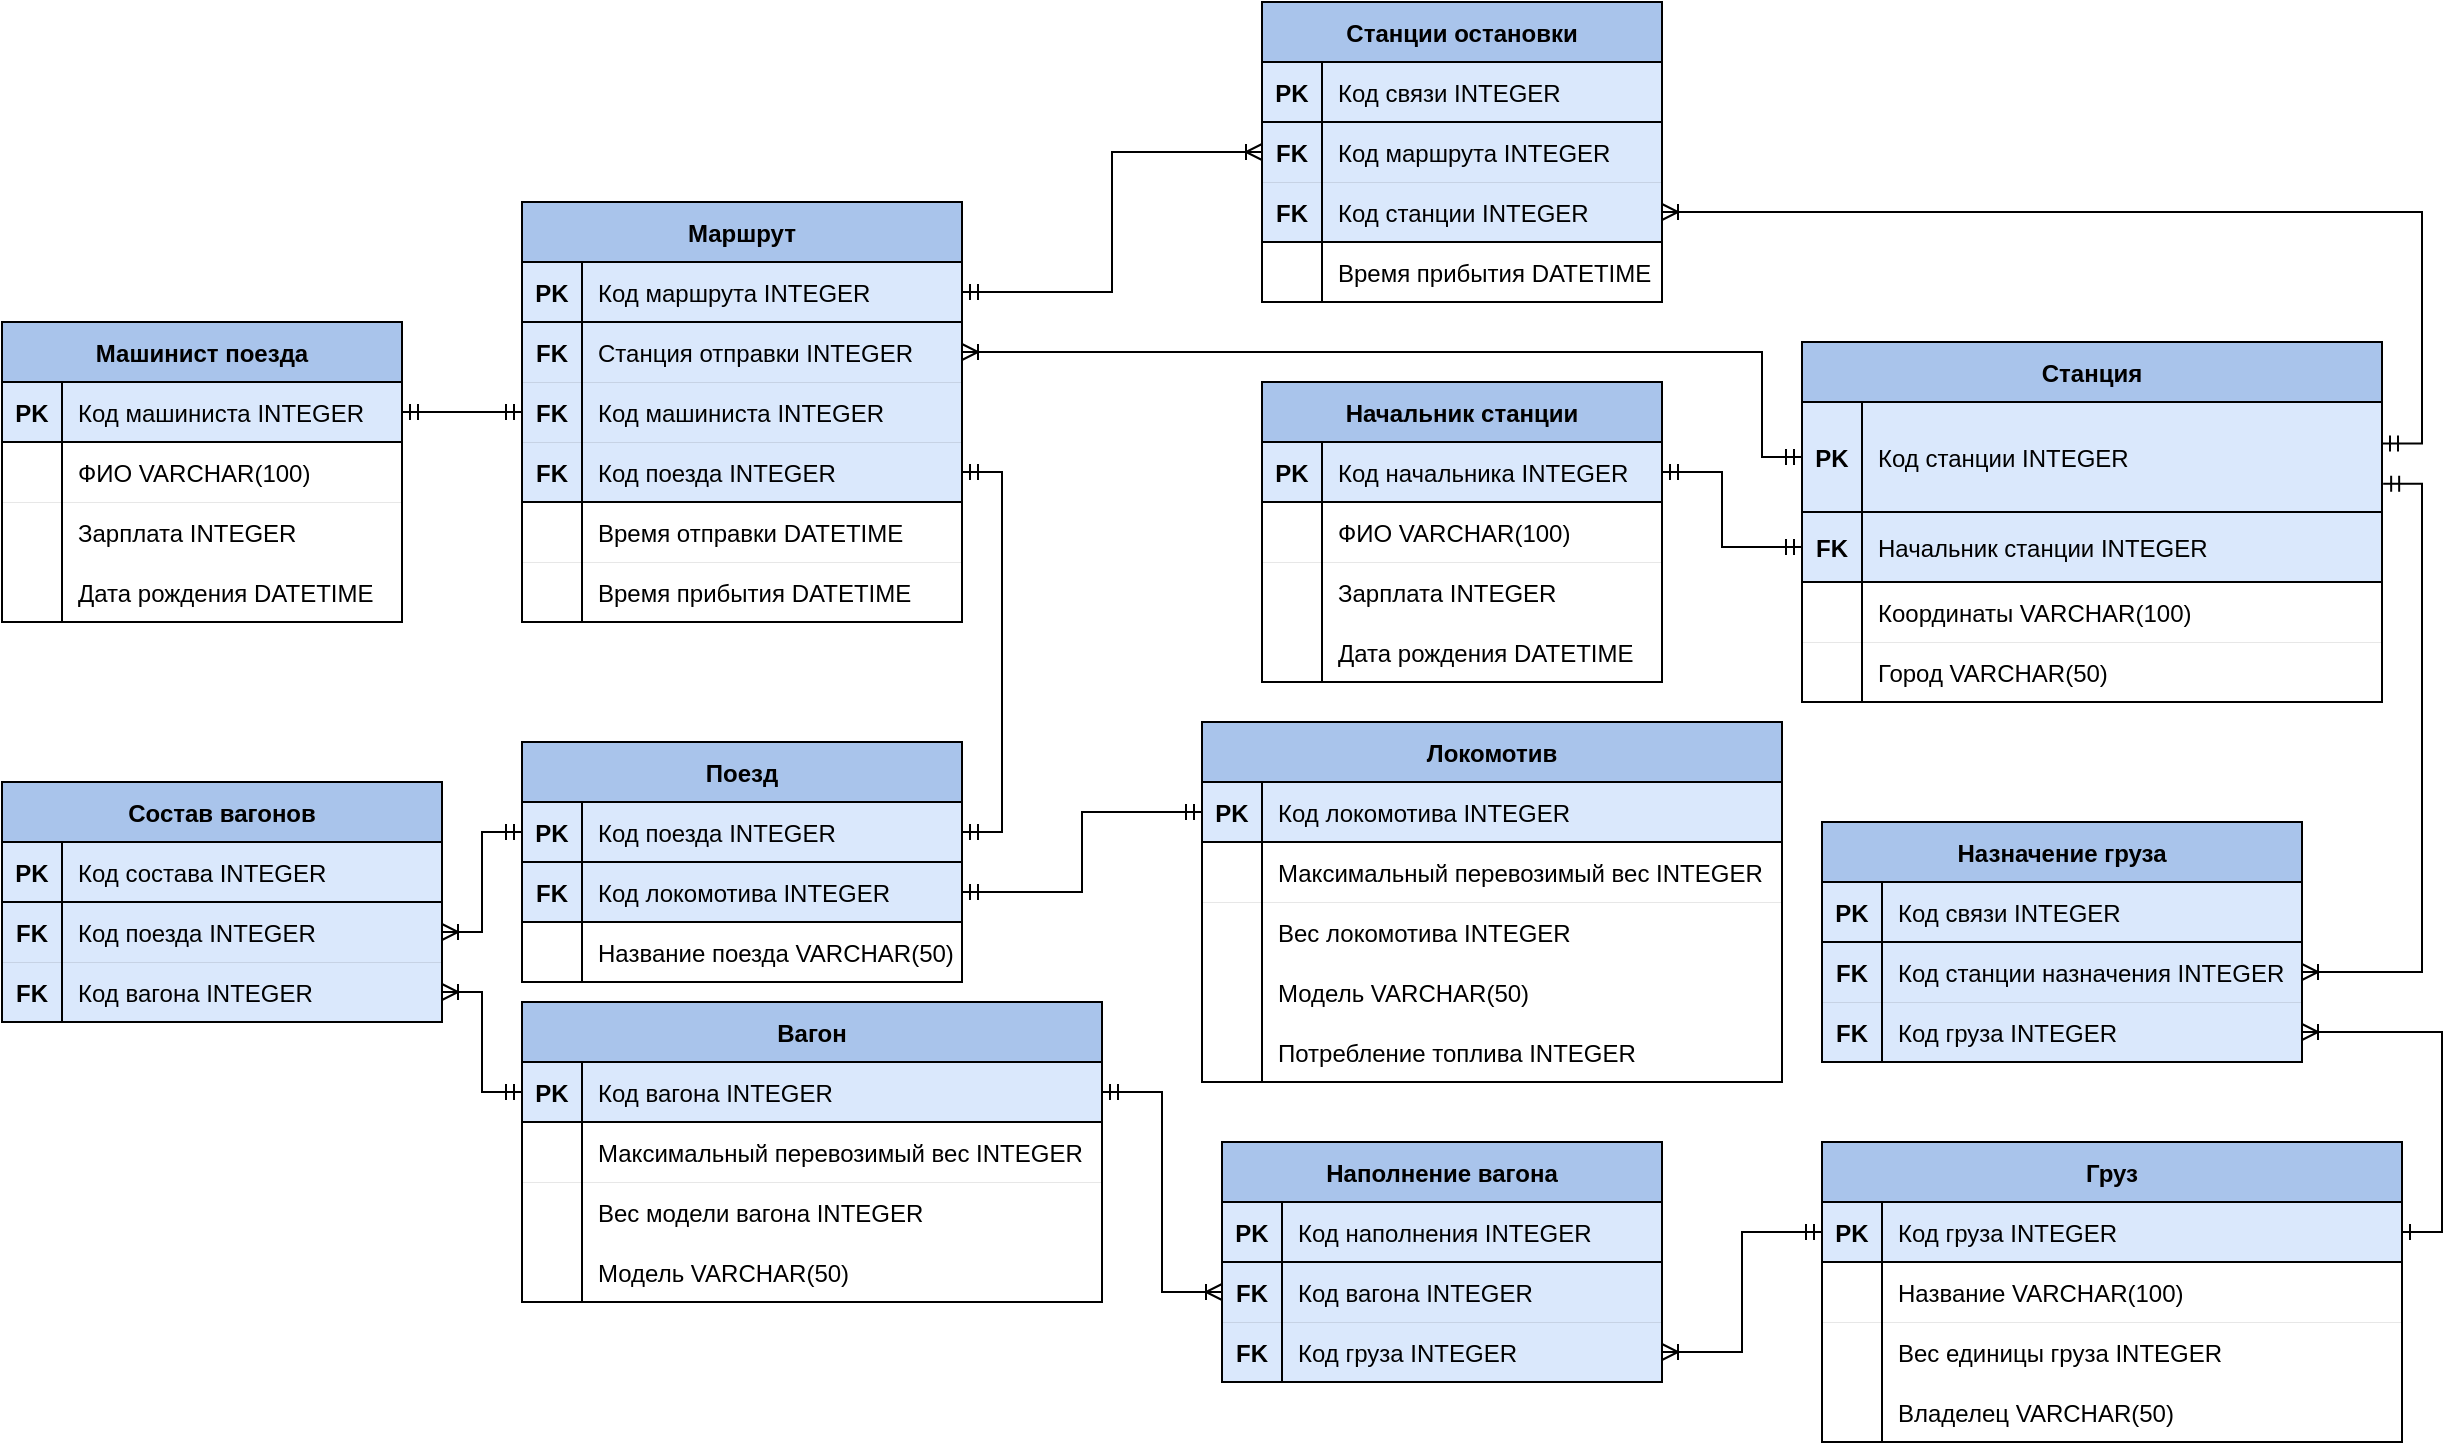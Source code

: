 <mxfile version="17.4.6" type="device"><diagram id="R2lEEEUBdFMjLlhIrx00" name="Page-1"><mxGraphModel dx="1422" dy="805" grid="1" gridSize="10" guides="1" tooltips="1" connect="1" arrows="1" fold="1" page="1" pageScale="1" pageWidth="850" pageHeight="1100" math="0" shadow="0" extFonts="Permanent Marker^https://fonts.googleapis.com/css?family=Permanent+Marker"><root><mxCell id="0"/><mxCell id="1" parent="0"/><mxCell id="R6JJJej3u-gd7tosFTaE-59" value="Вагон" style="shape=table;startSize=30;container=1;collapsible=1;childLayout=tableLayout;fixedRows=1;rowLines=0;fontStyle=1;align=center;resizeLast=1;strokeColor=#000000;strokeWidth=1;fillColor=#A9C4EB;swimlaneFillColor=#DAE8FC;" parent="1" vertex="1"><mxGeometry x="260" y="500" width="290" height="60" as="geometry"/></mxCell><mxCell id="R6JJJej3u-gd7tosFTaE-60" value="" style="shape=tableRow;horizontal=0;startSize=0;swimlaneHead=0;swimlaneBody=0;fillColor=none;collapsible=0;dropTarget=0;points=[[0,0.5],[1,0.5]];portConstraint=eastwest;top=0;left=0;right=0;bottom=1;strokeColor=#000000;strokeWidth=1;" parent="R6JJJej3u-gd7tosFTaE-59" vertex="1"><mxGeometry y="30" width="290" height="30" as="geometry"/></mxCell><mxCell id="R6JJJej3u-gd7tosFTaE-61" value="PK" style="shape=partialRectangle;connectable=0;fillColor=none;top=0;left=0;bottom=0;right=0;fontStyle=1;overflow=hidden;strokeColor=#000000;strokeWidth=1;" parent="R6JJJej3u-gd7tosFTaE-60" vertex="1"><mxGeometry width="30" height="30" as="geometry"><mxRectangle width="30" height="30" as="alternateBounds"/></mxGeometry></mxCell><mxCell id="R6JJJej3u-gd7tosFTaE-62" value="Код вагона INTEGER" style="shape=partialRectangle;connectable=0;fillColor=none;top=0;left=0;bottom=0;right=0;align=left;spacingLeft=6;fontStyle=0;overflow=hidden;strokeColor=#000000;strokeWidth=1;" parent="R6JJJej3u-gd7tosFTaE-60" vertex="1"><mxGeometry x="30" width="260" height="30" as="geometry"><mxRectangle width="260" height="30" as="alternateBounds"/></mxGeometry></mxCell><mxCell id="NoQOEn3R__o9q7gi8IBh-5" value="" style="shape=table;startSize=0;container=1;collapsible=1;childLayout=tableLayout;fixedRows=1;rowLines=0;fontStyle=1;align=center;resizeLast=1;strokeWidth=1;fillColor=none;" parent="1" vertex="1"><mxGeometry x="260" y="560" width="290" height="90" as="geometry"/></mxCell><mxCell id="NoQOEn3R__o9q7gi8IBh-6" value="" style="shape=tableRow;horizontal=0;startSize=0;swimlaneHead=0;swimlaneBody=0;fillColor=none;collapsible=0;dropTarget=0;points=[[0,0.5],[1,0.5]];portConstraint=eastwest;top=0;left=0;right=0;bottom=1;strokeWidth=0;" parent="NoQOEn3R__o9q7gi8IBh-5" vertex="1"><mxGeometry width="290" height="30" as="geometry"/></mxCell><mxCell id="NoQOEn3R__o9q7gi8IBh-7" value="" style="shape=partialRectangle;connectable=0;fillColor=none;top=0;left=0;bottom=0;right=0;fontStyle=1;overflow=hidden;strokeWidth=0;" parent="NoQOEn3R__o9q7gi8IBh-6" vertex="1"><mxGeometry width="30" height="30" as="geometry"><mxRectangle width="30" height="30" as="alternateBounds"/></mxGeometry></mxCell><mxCell id="NoQOEn3R__o9q7gi8IBh-8" value="Максимальный перевозимый вес INTEGER" style="shape=partialRectangle;connectable=0;fillColor=none;top=0;left=0;bottom=0;right=0;align=left;spacingLeft=6;fontStyle=0;overflow=hidden;strokeWidth=0;" parent="NoQOEn3R__o9q7gi8IBh-6" vertex="1"><mxGeometry x="30" width="260" height="30" as="geometry"><mxRectangle width="260" height="30" as="alternateBounds"/></mxGeometry></mxCell><mxCell id="NoQOEn3R__o9q7gi8IBh-9" value="" style="shape=tableRow;horizontal=0;startSize=0;swimlaneHead=0;swimlaneBody=0;fillColor=none;collapsible=0;dropTarget=0;points=[[0,0.5],[1,0.5]];portConstraint=eastwest;top=0;left=0;right=0;bottom=0;strokeWidth=0;" parent="NoQOEn3R__o9q7gi8IBh-5" vertex="1"><mxGeometry y="30" width="290" height="30" as="geometry"/></mxCell><mxCell id="NoQOEn3R__o9q7gi8IBh-10" value="" style="shape=partialRectangle;connectable=0;fillColor=none;top=0;left=0;bottom=0;right=0;editable=1;overflow=hidden;strokeWidth=0;" parent="NoQOEn3R__o9q7gi8IBh-9" vertex="1"><mxGeometry width="30" height="30" as="geometry"><mxRectangle width="30" height="30" as="alternateBounds"/></mxGeometry></mxCell><mxCell id="NoQOEn3R__o9q7gi8IBh-11" value="Вес модели вагона INTEGER" style="shape=partialRectangle;connectable=0;fillColor=none;top=0;left=0;bottom=0;right=0;align=left;spacingLeft=6;overflow=hidden;strokeWidth=0;" parent="NoQOEn3R__o9q7gi8IBh-9" vertex="1"><mxGeometry x="30" width="260" height="30" as="geometry"><mxRectangle width="260" height="30" as="alternateBounds"/></mxGeometry></mxCell><mxCell id="NoQOEn3R__o9q7gi8IBh-12" value="" style="shape=tableRow;horizontal=0;startSize=0;swimlaneHead=0;swimlaneBody=0;fillColor=none;collapsible=0;dropTarget=0;points=[[0,0.5],[1,0.5]];portConstraint=eastwest;top=0;left=0;right=0;bottom=0;strokeWidth=0;" parent="NoQOEn3R__o9q7gi8IBh-5" vertex="1"><mxGeometry y="60" width="290" height="30" as="geometry"/></mxCell><mxCell id="NoQOEn3R__o9q7gi8IBh-13" value="" style="shape=partialRectangle;connectable=0;fillColor=none;top=0;left=0;bottom=0;right=0;editable=1;overflow=hidden;strokeWidth=0;" parent="NoQOEn3R__o9q7gi8IBh-12" vertex="1"><mxGeometry width="30" height="30" as="geometry"><mxRectangle width="30" height="30" as="alternateBounds"/></mxGeometry></mxCell><mxCell id="NoQOEn3R__o9q7gi8IBh-14" value="Модель VARCHAR(50)" style="shape=partialRectangle;connectable=0;fillColor=none;top=0;left=0;bottom=0;right=0;align=left;spacingLeft=6;overflow=hidden;strokeWidth=0;" parent="NoQOEn3R__o9q7gi8IBh-12" vertex="1"><mxGeometry x="30" width="260" height="30" as="geometry"><mxRectangle width="260" height="30" as="alternateBounds"/></mxGeometry></mxCell><mxCell id="NoQOEn3R__o9q7gi8IBh-22" value="Состав вагонов" style="shape=table;startSize=30;container=1;collapsible=1;childLayout=tableLayout;fixedRows=1;rowLines=0;fontStyle=1;align=center;resizeLast=1;strokeColor=#000000;strokeWidth=1;fillColor=#A9C4EB;swimlaneFillColor=#DAE8FC;" parent="1" vertex="1"><mxGeometry y="390" width="220" height="120" as="geometry"/></mxCell><mxCell id="NoQOEn3R__o9q7gi8IBh-23" value="" style="shape=tableRow;horizontal=0;startSize=0;swimlaneHead=0;swimlaneBody=0;fillColor=none;collapsible=0;dropTarget=0;points=[[0,0.5],[1,0.5]];portConstraint=eastwest;top=0;left=0;right=0;bottom=1;strokeColor=#000000;strokeWidth=1;" parent="NoQOEn3R__o9q7gi8IBh-22" vertex="1"><mxGeometry y="30" width="220" height="30" as="geometry"/></mxCell><mxCell id="NoQOEn3R__o9q7gi8IBh-24" value="PK" style="shape=partialRectangle;connectable=0;fillColor=none;top=0;left=0;bottom=0;right=0;fontStyle=1;overflow=hidden;strokeColor=#000000;strokeWidth=1;" parent="NoQOEn3R__o9q7gi8IBh-23" vertex="1"><mxGeometry width="30" height="30" as="geometry"><mxRectangle width="30" height="30" as="alternateBounds"/></mxGeometry></mxCell><mxCell id="NoQOEn3R__o9q7gi8IBh-25" value="Код состава INTEGER" style="shape=partialRectangle;connectable=0;fillColor=none;top=0;left=0;bottom=0;right=0;align=left;spacingLeft=6;fontStyle=0;overflow=hidden;strokeColor=#000000;strokeWidth=1;" parent="NoQOEn3R__o9q7gi8IBh-23" vertex="1"><mxGeometry x="30" width="190" height="30" as="geometry"><mxRectangle width="190" height="30" as="alternateBounds"/></mxGeometry></mxCell><mxCell id="NoQOEn3R__o9q7gi8IBh-26" style="shape=tableRow;horizontal=0;startSize=0;swimlaneHead=0;swimlaneBody=0;fillColor=none;collapsible=0;dropTarget=0;points=[[0,0.5],[1,0.5]];portConstraint=eastwest;top=0;left=0;right=0;bottom=1;strokeColor=#000000;strokeWidth=0;" parent="NoQOEn3R__o9q7gi8IBh-22" vertex="1"><mxGeometry y="60" width="220" height="30" as="geometry"/></mxCell><mxCell id="NoQOEn3R__o9q7gi8IBh-27" value="FK" style="shape=partialRectangle;connectable=0;fillColor=none;top=0;left=0;bottom=0;right=0;fontStyle=1;overflow=hidden;strokeColor=#000000;strokeWidth=1;" parent="NoQOEn3R__o9q7gi8IBh-26" vertex="1"><mxGeometry width="30" height="30" as="geometry"><mxRectangle width="30" height="30" as="alternateBounds"/></mxGeometry></mxCell><mxCell id="NoQOEn3R__o9q7gi8IBh-28" value="Код поезда INTEGER" style="shape=partialRectangle;connectable=0;fillColor=none;top=0;left=0;bottom=0;right=0;align=left;spacingLeft=6;fontStyle=0;overflow=hidden;strokeColor=#000000;strokeWidth=0;" parent="NoQOEn3R__o9q7gi8IBh-26" vertex="1"><mxGeometry x="30" width="190" height="30" as="geometry"><mxRectangle width="190" height="30" as="alternateBounds"/></mxGeometry></mxCell><mxCell id="NoQOEn3R__o9q7gi8IBh-29" style="shape=tableRow;horizontal=0;startSize=0;swimlaneHead=0;swimlaneBody=0;fillColor=none;collapsible=0;dropTarget=0;points=[[0,0.5],[1,0.5]];portConstraint=eastwest;top=0;left=0;right=0;bottom=1;strokeColor=#000000;strokeWidth=0;" parent="NoQOEn3R__o9q7gi8IBh-22" vertex="1"><mxGeometry y="90" width="220" height="30" as="geometry"/></mxCell><mxCell id="NoQOEn3R__o9q7gi8IBh-30" value="FK" style="shape=partialRectangle;connectable=0;fillColor=none;top=0;left=0;bottom=0;right=0;fontStyle=1;overflow=hidden;strokeColor=#000000;strokeWidth=1;" parent="NoQOEn3R__o9q7gi8IBh-29" vertex="1"><mxGeometry width="30" height="30" as="geometry"><mxRectangle width="30" height="30" as="alternateBounds"/></mxGeometry></mxCell><mxCell id="NoQOEn3R__o9q7gi8IBh-31" value="Код вагона INTEGER" style="shape=partialRectangle;connectable=0;fillColor=none;top=0;left=0;bottom=0;right=0;align=left;spacingLeft=6;fontStyle=0;overflow=hidden;strokeColor=#000000;strokeWidth=0;" parent="NoQOEn3R__o9q7gi8IBh-29" vertex="1"><mxGeometry x="30" width="190" height="30" as="geometry"><mxRectangle width="190" height="30" as="alternateBounds"/></mxGeometry></mxCell><mxCell id="NoQOEn3R__o9q7gi8IBh-32" style="edgeStyle=orthogonalEdgeStyle;rounded=0;orthogonalLoop=1;jettySize=auto;html=1;entryX=0;entryY=0.5;entryDx=0;entryDy=0;startArrow=ERoneToMany;startFill=0;endArrow=ERmandOne;endFill=0;" parent="1" source="NoQOEn3R__o9q7gi8IBh-29" target="R6JJJej3u-gd7tosFTaE-60" edge="1"><mxGeometry relative="1" as="geometry"/></mxCell><mxCell id="NoQOEn3R__o9q7gi8IBh-33" value="Поезд" style="shape=table;startSize=30;container=1;collapsible=1;childLayout=tableLayout;fixedRows=1;rowLines=0;fontStyle=1;align=center;resizeLast=1;strokeColor=#000000;strokeWidth=1;fillColor=#A9C4EB;swimlaneFillColor=#DAE8FC;" parent="1" vertex="1"><mxGeometry x="260" y="370" width="220" height="90" as="geometry"/></mxCell><mxCell id="NoQOEn3R__o9q7gi8IBh-34" value="" style="shape=tableRow;horizontal=0;startSize=0;swimlaneHead=0;swimlaneBody=0;fillColor=none;collapsible=0;dropTarget=0;points=[[0,0.5],[1,0.5]];portConstraint=eastwest;top=0;left=0;right=0;bottom=1;strokeColor=#000000;strokeWidth=1;" parent="NoQOEn3R__o9q7gi8IBh-33" vertex="1"><mxGeometry y="30" width="220" height="30" as="geometry"/></mxCell><mxCell id="NoQOEn3R__o9q7gi8IBh-35" value="PK" style="shape=partialRectangle;connectable=0;fillColor=none;top=0;left=0;bottom=0;right=0;fontStyle=1;overflow=hidden;strokeColor=#000000;strokeWidth=1;" parent="NoQOEn3R__o9q7gi8IBh-34" vertex="1"><mxGeometry width="30" height="30" as="geometry"><mxRectangle width="30" height="30" as="alternateBounds"/></mxGeometry></mxCell><mxCell id="NoQOEn3R__o9q7gi8IBh-36" value="Код поезда INTEGER" style="shape=partialRectangle;connectable=0;fillColor=none;top=0;left=0;bottom=0;right=0;align=left;spacingLeft=6;fontStyle=0;overflow=hidden;strokeColor=#000000;strokeWidth=1;" parent="NoQOEn3R__o9q7gi8IBh-34" vertex="1"><mxGeometry x="30" width="190" height="30" as="geometry"><mxRectangle width="190" height="30" as="alternateBounds"/></mxGeometry></mxCell><mxCell id="NoQOEn3R__o9q7gi8IBh-37" style="shape=tableRow;horizontal=0;startSize=0;swimlaneHead=0;swimlaneBody=0;fillColor=none;collapsible=0;dropTarget=0;points=[[0,0.5],[1,0.5]];portConstraint=eastwest;top=0;left=0;right=0;bottom=1;strokeColor=#000000;strokeWidth=1;" parent="NoQOEn3R__o9q7gi8IBh-33" vertex="1"><mxGeometry y="60" width="220" height="30" as="geometry"/></mxCell><mxCell id="NoQOEn3R__o9q7gi8IBh-38" value="FK" style="shape=partialRectangle;connectable=0;fillColor=none;top=0;left=0;bottom=0;right=0;fontStyle=1;overflow=hidden;strokeColor=#000000;strokeWidth=1;" parent="NoQOEn3R__o9q7gi8IBh-37" vertex="1"><mxGeometry width="30" height="30" as="geometry"><mxRectangle width="30" height="30" as="alternateBounds"/></mxGeometry></mxCell><mxCell id="NoQOEn3R__o9q7gi8IBh-39" value="Код локомотива INTEGER" style="shape=partialRectangle;connectable=0;fillColor=none;top=0;left=0;bottom=0;right=0;align=left;spacingLeft=6;fontStyle=0;overflow=hidden;strokeColor=#000000;strokeWidth=1;" parent="NoQOEn3R__o9q7gi8IBh-37" vertex="1"><mxGeometry x="30" width="190" height="30" as="geometry"><mxRectangle width="190" height="30" as="alternateBounds"/></mxGeometry></mxCell><mxCell id="NoQOEn3R__o9q7gi8IBh-43" style="edgeStyle=orthogonalEdgeStyle;rounded=0;orthogonalLoop=1;jettySize=auto;html=1;entryX=0;entryY=0.5;entryDx=0;entryDy=0;startArrow=ERoneToMany;startFill=0;endArrow=ERmandOne;endFill=0;" parent="1" source="NoQOEn3R__o9q7gi8IBh-26" target="NoQOEn3R__o9q7gi8IBh-34" edge="1"><mxGeometry relative="1" as="geometry"/></mxCell><mxCell id="NoQOEn3R__o9q7gi8IBh-44" value="Локомотив" style="shape=table;startSize=30;container=1;collapsible=1;childLayout=tableLayout;fixedRows=1;rowLines=0;fontStyle=1;align=center;resizeLast=1;strokeColor=#000000;strokeWidth=1;fillColor=#A9C4EB;swimlaneFillColor=#DAE8FC;" parent="1" vertex="1"><mxGeometry x="600" y="360" width="290" height="60" as="geometry"/></mxCell><mxCell id="NoQOEn3R__o9q7gi8IBh-45" value="" style="shape=tableRow;horizontal=0;startSize=0;swimlaneHead=0;swimlaneBody=0;fillColor=none;collapsible=0;dropTarget=0;points=[[0,0.5],[1,0.5]];portConstraint=eastwest;top=0;left=0;right=0;bottom=1;strokeColor=#000000;strokeWidth=1;" parent="NoQOEn3R__o9q7gi8IBh-44" vertex="1"><mxGeometry y="30" width="290" height="30" as="geometry"/></mxCell><mxCell id="NoQOEn3R__o9q7gi8IBh-46" value="PK" style="shape=partialRectangle;connectable=0;fillColor=none;top=0;left=0;bottom=0;right=0;fontStyle=1;overflow=hidden;strokeColor=#000000;strokeWidth=1;" parent="NoQOEn3R__o9q7gi8IBh-45" vertex="1"><mxGeometry width="30" height="30" as="geometry"><mxRectangle width="30" height="30" as="alternateBounds"/></mxGeometry></mxCell><mxCell id="NoQOEn3R__o9q7gi8IBh-47" value="Код локомотива INTEGER" style="shape=partialRectangle;connectable=0;fillColor=none;top=0;left=0;bottom=0;right=0;align=left;spacingLeft=6;fontStyle=0;overflow=hidden;strokeColor=#000000;strokeWidth=1;" parent="NoQOEn3R__o9q7gi8IBh-45" vertex="1"><mxGeometry x="30" width="260" height="30" as="geometry"><mxRectangle width="260" height="30" as="alternateBounds"/></mxGeometry></mxCell><mxCell id="NoQOEn3R__o9q7gi8IBh-51" value="" style="shape=table;startSize=0;container=1;collapsible=1;childLayout=tableLayout;fixedRows=1;rowLines=0;fontStyle=1;align=center;resizeLast=1;strokeWidth=1;fillColor=none;" parent="1" vertex="1"><mxGeometry x="600" y="420" width="290" height="120" as="geometry"/></mxCell><mxCell id="NoQOEn3R__o9q7gi8IBh-52" value="" style="shape=tableRow;horizontal=0;startSize=0;swimlaneHead=0;swimlaneBody=0;fillColor=none;collapsible=0;dropTarget=0;points=[[0,0.5],[1,0.5]];portConstraint=eastwest;top=0;left=0;right=0;bottom=1;strokeWidth=0;" parent="NoQOEn3R__o9q7gi8IBh-51" vertex="1"><mxGeometry width="290" height="30" as="geometry"/></mxCell><mxCell id="NoQOEn3R__o9q7gi8IBh-53" value="" style="shape=partialRectangle;connectable=0;fillColor=none;top=0;left=0;bottom=0;right=0;fontStyle=1;overflow=hidden;strokeWidth=0;" parent="NoQOEn3R__o9q7gi8IBh-52" vertex="1"><mxGeometry width="30" height="30" as="geometry"><mxRectangle width="30" height="30" as="alternateBounds"/></mxGeometry></mxCell><mxCell id="NoQOEn3R__o9q7gi8IBh-54" value="Максимальный перевозимый вес INTEGER" style="shape=partialRectangle;connectable=0;fillColor=none;top=0;left=0;bottom=0;right=0;align=left;spacingLeft=6;fontStyle=0;overflow=hidden;strokeWidth=0;" parent="NoQOEn3R__o9q7gi8IBh-52" vertex="1"><mxGeometry x="30" width="260" height="30" as="geometry"><mxRectangle width="260" height="30" as="alternateBounds"/></mxGeometry></mxCell><mxCell id="NoQOEn3R__o9q7gi8IBh-55" value="" style="shape=tableRow;horizontal=0;startSize=0;swimlaneHead=0;swimlaneBody=0;fillColor=none;collapsible=0;dropTarget=0;points=[[0,0.5],[1,0.5]];portConstraint=eastwest;top=0;left=0;right=0;bottom=0;strokeWidth=0;" parent="NoQOEn3R__o9q7gi8IBh-51" vertex="1"><mxGeometry y="30" width="290" height="30" as="geometry"/></mxCell><mxCell id="NoQOEn3R__o9q7gi8IBh-56" value="" style="shape=partialRectangle;connectable=0;fillColor=none;top=0;left=0;bottom=0;right=0;editable=1;overflow=hidden;strokeWidth=0;" parent="NoQOEn3R__o9q7gi8IBh-55" vertex="1"><mxGeometry width="30" height="30" as="geometry"><mxRectangle width="30" height="30" as="alternateBounds"/></mxGeometry></mxCell><mxCell id="NoQOEn3R__o9q7gi8IBh-57" value="Вес локомотива INTEGER" style="shape=partialRectangle;connectable=0;fillColor=none;top=0;left=0;bottom=0;right=0;align=left;spacingLeft=6;overflow=hidden;strokeWidth=0;" parent="NoQOEn3R__o9q7gi8IBh-55" vertex="1"><mxGeometry x="30" width="260" height="30" as="geometry"><mxRectangle width="260" height="30" as="alternateBounds"/></mxGeometry></mxCell><mxCell id="NoQOEn3R__o9q7gi8IBh-58" value="" style="shape=tableRow;horizontal=0;startSize=0;swimlaneHead=0;swimlaneBody=0;fillColor=none;collapsible=0;dropTarget=0;points=[[0,0.5],[1,0.5]];portConstraint=eastwest;top=0;left=0;right=0;bottom=0;strokeWidth=0;" parent="NoQOEn3R__o9q7gi8IBh-51" vertex="1"><mxGeometry y="60" width="290" height="30" as="geometry"/></mxCell><mxCell id="NoQOEn3R__o9q7gi8IBh-59" value="" style="shape=partialRectangle;connectable=0;fillColor=none;top=0;left=0;bottom=0;right=0;editable=1;overflow=hidden;strokeWidth=0;" parent="NoQOEn3R__o9q7gi8IBh-58" vertex="1"><mxGeometry width="30" height="30" as="geometry"><mxRectangle width="30" height="30" as="alternateBounds"/></mxGeometry></mxCell><mxCell id="NoQOEn3R__o9q7gi8IBh-60" value="Модель VARCHAR(50)" style="shape=partialRectangle;connectable=0;fillColor=none;top=0;left=0;bottom=0;right=0;align=left;spacingLeft=6;overflow=hidden;strokeWidth=0;" parent="NoQOEn3R__o9q7gi8IBh-58" vertex="1"><mxGeometry x="30" width="260" height="30" as="geometry"><mxRectangle width="260" height="30" as="alternateBounds"/></mxGeometry></mxCell><mxCell id="NoQOEn3R__o9q7gi8IBh-61" style="shape=tableRow;horizontal=0;startSize=0;swimlaneHead=0;swimlaneBody=0;fillColor=none;collapsible=0;dropTarget=0;points=[[0,0.5],[1,0.5]];portConstraint=eastwest;top=0;left=0;right=0;bottom=0;strokeWidth=0;" parent="NoQOEn3R__o9q7gi8IBh-51" vertex="1"><mxGeometry y="90" width="290" height="30" as="geometry"/></mxCell><mxCell id="NoQOEn3R__o9q7gi8IBh-62" style="shape=partialRectangle;connectable=0;fillColor=none;top=0;left=0;bottom=0;right=0;editable=1;overflow=hidden;strokeWidth=0;" parent="NoQOEn3R__o9q7gi8IBh-61" vertex="1"><mxGeometry width="30" height="30" as="geometry"><mxRectangle width="30" height="30" as="alternateBounds"/></mxGeometry></mxCell><mxCell id="NoQOEn3R__o9q7gi8IBh-63" value="Потребление топлива INTEGER" style="shape=partialRectangle;connectable=0;fillColor=none;top=0;left=0;bottom=0;right=0;align=left;spacingLeft=6;overflow=hidden;strokeWidth=0;" parent="NoQOEn3R__o9q7gi8IBh-61" vertex="1"><mxGeometry x="30" width="260" height="30" as="geometry"><mxRectangle width="260" height="30" as="alternateBounds"/></mxGeometry></mxCell><mxCell id="NoQOEn3R__o9q7gi8IBh-64" style="edgeStyle=orthogonalEdgeStyle;rounded=0;orthogonalLoop=1;jettySize=auto;html=1;entryX=0;entryY=0.5;entryDx=0;entryDy=0;startArrow=ERmandOne;startFill=0;endArrow=ERmandOne;endFill=0;" parent="1" source="NoQOEn3R__o9q7gi8IBh-37" target="NoQOEn3R__o9q7gi8IBh-45" edge="1"><mxGeometry relative="1" as="geometry"/></mxCell><mxCell id="NoQOEn3R__o9q7gi8IBh-98" value="Наполнение вагона" style="shape=table;startSize=30;container=1;collapsible=1;childLayout=tableLayout;fixedRows=1;rowLines=0;fontStyle=1;align=center;resizeLast=1;strokeColor=#000000;strokeWidth=1;fillColor=#A9C4EB;swimlaneFillColor=#DAE8FC;" parent="1" vertex="1"><mxGeometry x="610" y="570" width="220" height="120" as="geometry"/></mxCell><mxCell id="NoQOEn3R__o9q7gi8IBh-99" value="" style="shape=tableRow;horizontal=0;startSize=0;swimlaneHead=0;swimlaneBody=0;fillColor=none;collapsible=0;dropTarget=0;points=[[0,0.5],[1,0.5]];portConstraint=eastwest;top=0;left=0;right=0;bottom=1;strokeColor=#000000;strokeWidth=1;" parent="NoQOEn3R__o9q7gi8IBh-98" vertex="1"><mxGeometry y="30" width="220" height="30" as="geometry"/></mxCell><mxCell id="NoQOEn3R__o9q7gi8IBh-100" value="PK" style="shape=partialRectangle;connectable=0;fillColor=none;top=0;left=0;bottom=0;right=0;fontStyle=1;overflow=hidden;strokeColor=#000000;strokeWidth=1;" parent="NoQOEn3R__o9q7gi8IBh-99" vertex="1"><mxGeometry width="30" height="30" as="geometry"><mxRectangle width="30" height="30" as="alternateBounds"/></mxGeometry></mxCell><mxCell id="NoQOEn3R__o9q7gi8IBh-101" value="Код наполнения INTEGER" style="shape=partialRectangle;connectable=0;fillColor=none;top=0;left=0;bottom=0;right=0;align=left;spacingLeft=6;fontStyle=0;overflow=hidden;strokeColor=#000000;strokeWidth=1;" parent="NoQOEn3R__o9q7gi8IBh-99" vertex="1"><mxGeometry x="30" width="190" height="30" as="geometry"><mxRectangle width="190" height="30" as="alternateBounds"/></mxGeometry></mxCell><mxCell id="NoQOEn3R__o9q7gi8IBh-108" style="shape=tableRow;horizontal=0;startSize=0;swimlaneHead=0;swimlaneBody=0;fillColor=none;collapsible=0;dropTarget=0;points=[[0,0.5],[1,0.5]];portConstraint=eastwest;top=0;left=0;right=0;bottom=1;strokeColor=#000000;strokeWidth=0;" parent="NoQOEn3R__o9q7gi8IBh-98" vertex="1"><mxGeometry y="60" width="220" height="30" as="geometry"/></mxCell><mxCell id="NoQOEn3R__o9q7gi8IBh-109" value="FK" style="shape=partialRectangle;connectable=0;fillColor=none;top=0;left=0;bottom=0;right=0;fontStyle=1;overflow=hidden;strokeColor=#000000;strokeWidth=1;" parent="NoQOEn3R__o9q7gi8IBh-108" vertex="1"><mxGeometry width="30" height="30" as="geometry"><mxRectangle width="30" height="30" as="alternateBounds"/></mxGeometry></mxCell><mxCell id="NoQOEn3R__o9q7gi8IBh-110" value="Код вагона INTEGER" style="shape=partialRectangle;connectable=0;fillColor=none;top=0;left=0;bottom=0;right=0;align=left;spacingLeft=6;fontStyle=0;overflow=hidden;strokeColor=#000000;strokeWidth=1;" parent="NoQOEn3R__o9q7gi8IBh-108" vertex="1"><mxGeometry x="30" width="190" height="30" as="geometry"><mxRectangle width="190" height="30" as="alternateBounds"/></mxGeometry></mxCell><mxCell id="NoQOEn3R__o9q7gi8IBh-111" style="shape=tableRow;horizontal=0;startSize=0;swimlaneHead=0;swimlaneBody=0;fillColor=none;collapsible=0;dropTarget=0;points=[[0,0.5],[1,0.5]];portConstraint=eastwest;top=0;left=0;right=0;bottom=1;strokeColor=#000000;strokeWidth=1;" parent="NoQOEn3R__o9q7gi8IBh-98" vertex="1"><mxGeometry y="90" width="220" height="30" as="geometry"/></mxCell><mxCell id="NoQOEn3R__o9q7gi8IBh-112" value="FK" style="shape=partialRectangle;connectable=0;fillColor=none;top=0;left=0;bottom=0;right=0;fontStyle=1;overflow=hidden;strokeColor=#000000;strokeWidth=1;" parent="NoQOEn3R__o9q7gi8IBh-111" vertex="1"><mxGeometry width="30" height="30" as="geometry"><mxRectangle width="30" height="30" as="alternateBounds"/></mxGeometry></mxCell><mxCell id="NoQOEn3R__o9q7gi8IBh-113" value="Код груза INTEGER" style="shape=partialRectangle;connectable=0;fillColor=none;top=0;left=0;bottom=0;right=0;align=left;spacingLeft=6;fontStyle=0;overflow=hidden;strokeColor=#000000;strokeWidth=1;" parent="NoQOEn3R__o9q7gi8IBh-111" vertex="1"><mxGeometry x="30" width="190" height="30" as="geometry"><mxRectangle width="190" height="30" as="alternateBounds"/></mxGeometry></mxCell><mxCell id="NoQOEn3R__o9q7gi8IBh-114" style="edgeStyle=orthogonalEdgeStyle;rounded=0;orthogonalLoop=1;jettySize=auto;html=1;entryX=1;entryY=0.5;entryDx=0;entryDy=0;startArrow=ERoneToMany;startFill=0;endArrow=ERmandOne;endFill=0;" parent="1" source="NoQOEn3R__o9q7gi8IBh-108" target="R6JJJej3u-gd7tosFTaE-60" edge="1"><mxGeometry relative="1" as="geometry"/></mxCell><mxCell id="NoQOEn3R__o9q7gi8IBh-124" value="Груз" style="shape=table;startSize=30;container=1;collapsible=1;childLayout=tableLayout;fixedRows=1;rowLines=0;fontStyle=1;align=center;resizeLast=1;strokeColor=#000000;strokeWidth=1;fillColor=#A9C4EB;swimlaneFillColor=#DAE8FC;" parent="1" vertex="1"><mxGeometry x="910" y="570" width="290" height="60" as="geometry"/></mxCell><mxCell id="NoQOEn3R__o9q7gi8IBh-125" value="" style="shape=tableRow;horizontal=0;startSize=0;swimlaneHead=0;swimlaneBody=0;fillColor=none;collapsible=0;dropTarget=0;points=[[0,0.5],[1,0.5]];portConstraint=eastwest;top=0;left=0;right=0;bottom=1;strokeColor=#000000;strokeWidth=1;" parent="NoQOEn3R__o9q7gi8IBh-124" vertex="1"><mxGeometry y="30" width="290" height="30" as="geometry"/></mxCell><mxCell id="NoQOEn3R__o9q7gi8IBh-126" value="PK" style="shape=partialRectangle;connectable=0;fillColor=none;top=0;left=0;bottom=0;right=0;fontStyle=1;overflow=hidden;strokeColor=#000000;strokeWidth=1;" parent="NoQOEn3R__o9q7gi8IBh-125" vertex="1"><mxGeometry width="30" height="30" as="geometry"><mxRectangle width="30" height="30" as="alternateBounds"/></mxGeometry></mxCell><mxCell id="NoQOEn3R__o9q7gi8IBh-127" value="Код груза INTEGER" style="shape=partialRectangle;connectable=0;fillColor=none;top=0;left=0;bottom=0;right=0;align=left;spacingLeft=6;fontStyle=0;overflow=hidden;strokeColor=#000000;strokeWidth=1;" parent="NoQOEn3R__o9q7gi8IBh-125" vertex="1"><mxGeometry x="30" width="260" height="30" as="geometry"><mxRectangle width="260" height="30" as="alternateBounds"/></mxGeometry></mxCell><mxCell id="NoQOEn3R__o9q7gi8IBh-128" value="" style="shape=table;startSize=0;container=1;collapsible=1;childLayout=tableLayout;fixedRows=1;rowLines=0;fontStyle=1;align=center;resizeLast=1;strokeWidth=1;fillColor=none;" parent="1" vertex="1"><mxGeometry x="910" y="630" width="290" height="90" as="geometry"/></mxCell><mxCell id="NoQOEn3R__o9q7gi8IBh-129" value="" style="shape=tableRow;horizontal=0;startSize=0;swimlaneHead=0;swimlaneBody=0;fillColor=none;collapsible=0;dropTarget=0;points=[[0,0.5],[1,0.5]];portConstraint=eastwest;top=0;left=0;right=0;bottom=1;strokeWidth=0;" parent="NoQOEn3R__o9q7gi8IBh-128" vertex="1"><mxGeometry width="290" height="30" as="geometry"/></mxCell><mxCell id="NoQOEn3R__o9q7gi8IBh-130" value="" style="shape=partialRectangle;connectable=0;fillColor=none;top=0;left=0;bottom=0;right=0;fontStyle=1;overflow=hidden;strokeWidth=0;" parent="NoQOEn3R__o9q7gi8IBh-129" vertex="1"><mxGeometry width="30" height="30" as="geometry"><mxRectangle width="30" height="30" as="alternateBounds"/></mxGeometry></mxCell><mxCell id="NoQOEn3R__o9q7gi8IBh-131" value="Название VARCHAR(100)" style="shape=partialRectangle;connectable=0;fillColor=none;top=0;left=0;bottom=0;right=0;align=left;spacingLeft=6;fontStyle=0;overflow=hidden;strokeWidth=0;" parent="NoQOEn3R__o9q7gi8IBh-129" vertex="1"><mxGeometry x="30" width="260" height="30" as="geometry"><mxRectangle width="260" height="30" as="alternateBounds"/></mxGeometry></mxCell><mxCell id="NoQOEn3R__o9q7gi8IBh-132" value="" style="shape=tableRow;horizontal=0;startSize=0;swimlaneHead=0;swimlaneBody=0;fillColor=none;collapsible=0;dropTarget=0;points=[[0,0.5],[1,0.5]];portConstraint=eastwest;top=0;left=0;right=0;bottom=0;strokeWidth=0;" parent="NoQOEn3R__o9q7gi8IBh-128" vertex="1"><mxGeometry y="30" width="290" height="30" as="geometry"/></mxCell><mxCell id="NoQOEn3R__o9q7gi8IBh-133" value="" style="shape=partialRectangle;connectable=0;fillColor=none;top=0;left=0;bottom=0;right=0;editable=1;overflow=hidden;strokeWidth=0;" parent="NoQOEn3R__o9q7gi8IBh-132" vertex="1"><mxGeometry width="30" height="30" as="geometry"><mxRectangle width="30" height="30" as="alternateBounds"/></mxGeometry></mxCell><mxCell id="NoQOEn3R__o9q7gi8IBh-134" value="Вес единицы груза INTEGER" style="shape=partialRectangle;connectable=0;fillColor=none;top=0;left=0;bottom=0;right=0;align=left;spacingLeft=6;overflow=hidden;strokeWidth=0;" parent="NoQOEn3R__o9q7gi8IBh-132" vertex="1"><mxGeometry x="30" width="260" height="30" as="geometry"><mxRectangle width="260" height="30" as="alternateBounds"/></mxGeometry></mxCell><mxCell id="NoQOEn3R__o9q7gi8IBh-145" style="shape=tableRow;horizontal=0;startSize=0;swimlaneHead=0;swimlaneBody=0;fillColor=none;collapsible=0;dropTarget=0;points=[[0,0.5],[1,0.5]];portConstraint=eastwest;top=0;left=0;right=0;bottom=0;strokeWidth=0;" parent="NoQOEn3R__o9q7gi8IBh-128" vertex="1"><mxGeometry y="60" width="290" height="30" as="geometry"/></mxCell><mxCell id="NoQOEn3R__o9q7gi8IBh-146" style="shape=partialRectangle;connectable=0;fillColor=none;top=0;left=0;bottom=0;right=0;editable=1;overflow=hidden;strokeWidth=0;" parent="NoQOEn3R__o9q7gi8IBh-145" vertex="1"><mxGeometry width="30" height="30" as="geometry"><mxRectangle width="30" height="30" as="alternateBounds"/></mxGeometry></mxCell><mxCell id="NoQOEn3R__o9q7gi8IBh-147" value="Владелец VARCHAR(50)" style="shape=partialRectangle;connectable=0;fillColor=none;top=0;left=0;bottom=0;right=0;align=left;spacingLeft=6;overflow=hidden;strokeWidth=0;" parent="NoQOEn3R__o9q7gi8IBh-145" vertex="1"><mxGeometry x="30" width="260" height="30" as="geometry"><mxRectangle width="260" height="30" as="alternateBounds"/></mxGeometry></mxCell><mxCell id="NoQOEn3R__o9q7gi8IBh-141" style="edgeStyle=orthogonalEdgeStyle;rounded=0;orthogonalLoop=1;jettySize=auto;html=1;entryX=0;entryY=0.5;entryDx=0;entryDy=0;startArrow=ERoneToMany;startFill=0;endArrow=ERmandOne;endFill=0;" parent="1" source="NoQOEn3R__o9q7gi8IBh-111" target="NoQOEn3R__o9q7gi8IBh-125" edge="1"><mxGeometry relative="1" as="geometry"/></mxCell><mxCell id="NoQOEn3R__o9q7gi8IBh-155" value="Станция" style="shape=table;startSize=30;container=1;collapsible=1;childLayout=tableLayout;fixedRows=1;rowLines=0;fontStyle=1;align=center;resizeLast=1;strokeColor=#000000;strokeWidth=1;fillColor=#A9C4EB;swimlaneFillColor=#DAE8FC;" parent="1" vertex="1"><mxGeometry x="900" y="170" width="290" height="120" as="geometry"/></mxCell><mxCell id="NoQOEn3R__o9q7gi8IBh-156" value="" style="shape=tableRow;horizontal=0;startSize=0;swimlaneHead=0;swimlaneBody=0;fillColor=none;collapsible=0;dropTarget=0;points=[[0,0.5],[1,0.5]];portConstraint=eastwest;top=0;left=0;right=0;bottom=1;strokeColor=#000000;strokeWidth=1;" parent="NoQOEn3R__o9q7gi8IBh-155" vertex="1"><mxGeometry y="30" width="290" height="55" as="geometry"/></mxCell><mxCell id="NoQOEn3R__o9q7gi8IBh-157" value="PK" style="shape=partialRectangle;connectable=0;fillColor=none;top=0;left=0;bottom=0;right=0;fontStyle=1;overflow=hidden;strokeColor=#000000;strokeWidth=1;" parent="NoQOEn3R__o9q7gi8IBh-156" vertex="1"><mxGeometry width="30" height="55" as="geometry"><mxRectangle width="30" height="55" as="alternateBounds"/></mxGeometry></mxCell><mxCell id="NoQOEn3R__o9q7gi8IBh-158" value="Код станции INTEGER" style="shape=partialRectangle;connectable=0;fillColor=none;top=0;left=0;bottom=0;right=0;align=left;spacingLeft=6;fontStyle=0;overflow=hidden;strokeColor=#000000;strokeWidth=1;" parent="NoQOEn3R__o9q7gi8IBh-156" vertex="1"><mxGeometry x="30" width="260" height="55" as="geometry"><mxRectangle width="260" height="55" as="alternateBounds"/></mxGeometry></mxCell><mxCell id="NoQOEn3R__o9q7gi8IBh-183" style="shape=tableRow;horizontal=0;startSize=0;swimlaneHead=0;swimlaneBody=0;fillColor=none;collapsible=0;dropTarget=0;points=[[0,0.5],[1,0.5]];portConstraint=eastwest;top=0;left=0;right=0;bottom=1;strokeColor=#000000;strokeWidth=1;" parent="NoQOEn3R__o9q7gi8IBh-155" vertex="1"><mxGeometry y="85" width="290" height="35" as="geometry"/></mxCell><mxCell id="NoQOEn3R__o9q7gi8IBh-184" value="FK" style="shape=partialRectangle;connectable=0;fillColor=none;top=0;left=0;bottom=0;right=0;fontStyle=1;overflow=hidden;strokeColor=#000000;strokeWidth=1;" parent="NoQOEn3R__o9q7gi8IBh-183" vertex="1"><mxGeometry width="30" height="35" as="geometry"><mxRectangle width="30" height="35" as="alternateBounds"/></mxGeometry></mxCell><mxCell id="NoQOEn3R__o9q7gi8IBh-185" value="Начальник станции INTEGER" style="shape=partialRectangle;connectable=0;fillColor=none;top=0;left=0;bottom=0;right=0;align=left;spacingLeft=6;fontStyle=0;overflow=hidden;strokeColor=#000000;strokeWidth=1;" parent="NoQOEn3R__o9q7gi8IBh-183" vertex="1"><mxGeometry x="30" width="260" height="35" as="geometry"><mxRectangle width="260" height="35" as="alternateBounds"/></mxGeometry></mxCell><mxCell id="NoQOEn3R__o9q7gi8IBh-159" value="" style="shape=table;startSize=0;container=1;collapsible=1;childLayout=tableLayout;fixedRows=1;rowLines=0;fontStyle=1;align=center;resizeLast=1;strokeWidth=1;fillColor=none;" parent="1" vertex="1"><mxGeometry x="900" y="290" width="290" height="60" as="geometry"/></mxCell><mxCell id="NoQOEn3R__o9q7gi8IBh-160" value="" style="shape=tableRow;horizontal=0;startSize=0;swimlaneHead=0;swimlaneBody=0;fillColor=none;collapsible=0;dropTarget=0;points=[[0,0.5],[1,0.5]];portConstraint=eastwest;top=0;left=0;right=0;bottom=1;strokeWidth=0;" parent="NoQOEn3R__o9q7gi8IBh-159" vertex="1"><mxGeometry width="290" height="30" as="geometry"/></mxCell><mxCell id="NoQOEn3R__o9q7gi8IBh-161" value="" style="shape=partialRectangle;connectable=0;fillColor=none;top=0;left=0;bottom=0;right=0;fontStyle=1;overflow=hidden;strokeWidth=0;" parent="NoQOEn3R__o9q7gi8IBh-160" vertex="1"><mxGeometry width="30" height="30" as="geometry"><mxRectangle width="30" height="30" as="alternateBounds"/></mxGeometry></mxCell><mxCell id="NoQOEn3R__o9q7gi8IBh-162" value="Координаты VARCHAR(100)" style="shape=partialRectangle;connectable=0;fillColor=none;top=0;left=0;bottom=0;right=0;align=left;spacingLeft=6;fontStyle=0;overflow=hidden;strokeWidth=0;" parent="NoQOEn3R__o9q7gi8IBh-160" vertex="1"><mxGeometry x="30" width="260" height="30" as="geometry"><mxRectangle width="260" height="30" as="alternateBounds"/></mxGeometry></mxCell><mxCell id="NoQOEn3R__o9q7gi8IBh-163" value="" style="shape=tableRow;horizontal=0;startSize=0;swimlaneHead=0;swimlaneBody=0;fillColor=none;collapsible=0;dropTarget=0;points=[[0,0.5],[1,0.5]];portConstraint=eastwest;top=0;left=0;right=0;bottom=0;strokeWidth=0;" parent="NoQOEn3R__o9q7gi8IBh-159" vertex="1"><mxGeometry y="30" width="290" height="30" as="geometry"/></mxCell><mxCell id="NoQOEn3R__o9q7gi8IBh-164" value="" style="shape=partialRectangle;connectable=0;fillColor=none;top=0;left=0;bottom=0;right=0;editable=1;overflow=hidden;strokeWidth=0;" parent="NoQOEn3R__o9q7gi8IBh-163" vertex="1"><mxGeometry width="30" height="30" as="geometry"><mxRectangle width="30" height="30" as="alternateBounds"/></mxGeometry></mxCell><mxCell id="NoQOEn3R__o9q7gi8IBh-165" value="Город VARCHAR(50)" style="shape=partialRectangle;connectable=0;fillColor=none;top=0;left=0;bottom=0;right=0;align=left;spacingLeft=6;overflow=hidden;strokeWidth=0;" parent="NoQOEn3R__o9q7gi8IBh-163" vertex="1"><mxGeometry x="30" width="260" height="30" as="geometry"><mxRectangle width="260" height="30" as="alternateBounds"/></mxGeometry></mxCell><mxCell id="NoQOEn3R__o9q7gi8IBh-172" value="Назначение груза" style="shape=table;startSize=30;container=1;collapsible=1;childLayout=tableLayout;fixedRows=1;rowLines=0;fontStyle=1;align=center;resizeLast=1;strokeColor=#000000;strokeWidth=1;fillColor=#A9C4EB;swimlaneFillColor=#DAE8FC;" parent="1" vertex="1"><mxGeometry x="910" y="410" width="240" height="120" as="geometry"/></mxCell><mxCell id="NoQOEn3R__o9q7gi8IBh-173" value="" style="shape=tableRow;horizontal=0;startSize=0;swimlaneHead=0;swimlaneBody=0;fillColor=none;collapsible=0;dropTarget=0;points=[[0,0.5],[1,0.5]];portConstraint=eastwest;top=0;left=0;right=0;bottom=1;strokeColor=#000000;strokeWidth=1;" parent="NoQOEn3R__o9q7gi8IBh-172" vertex="1"><mxGeometry y="30" width="240" height="30" as="geometry"/></mxCell><mxCell id="NoQOEn3R__o9q7gi8IBh-174" value="PK" style="shape=partialRectangle;connectable=0;fillColor=none;top=0;left=0;bottom=0;right=0;fontStyle=1;overflow=hidden;strokeColor=#000000;strokeWidth=1;" parent="NoQOEn3R__o9q7gi8IBh-173" vertex="1"><mxGeometry width="30" height="30" as="geometry"><mxRectangle width="30" height="30" as="alternateBounds"/></mxGeometry></mxCell><mxCell id="NoQOEn3R__o9q7gi8IBh-175" value="Код связи INTEGER" style="shape=partialRectangle;connectable=0;fillColor=none;top=0;left=0;bottom=0;right=0;align=left;spacingLeft=6;fontStyle=0;overflow=hidden;strokeColor=#000000;strokeWidth=1;" parent="NoQOEn3R__o9q7gi8IBh-173" vertex="1"><mxGeometry x="30" width="210" height="30" as="geometry"><mxRectangle width="210" height="30" as="alternateBounds"/></mxGeometry></mxCell><mxCell id="NoQOEn3R__o9q7gi8IBh-176" style="shape=tableRow;horizontal=0;startSize=0;swimlaneHead=0;swimlaneBody=0;fillColor=none;collapsible=0;dropTarget=0;points=[[0,0.5],[1,0.5]];portConstraint=eastwest;top=0;left=0;right=0;bottom=1;strokeColor=#000000;strokeWidth=0;" parent="NoQOEn3R__o9q7gi8IBh-172" vertex="1"><mxGeometry y="60" width="240" height="30" as="geometry"/></mxCell><mxCell id="NoQOEn3R__o9q7gi8IBh-177" value="FK" style="shape=partialRectangle;connectable=0;fillColor=none;top=0;left=0;bottom=0;right=0;fontStyle=1;overflow=hidden;strokeColor=#000000;strokeWidth=1;" parent="NoQOEn3R__o9q7gi8IBh-176" vertex="1"><mxGeometry width="30" height="30" as="geometry"><mxRectangle width="30" height="30" as="alternateBounds"/></mxGeometry></mxCell><mxCell id="NoQOEn3R__o9q7gi8IBh-178" value="Код станции назначения INTEGER" style="shape=partialRectangle;connectable=0;fillColor=none;top=0;left=0;bottom=0;right=0;align=left;spacingLeft=6;fontStyle=0;overflow=hidden;strokeColor=#000000;strokeWidth=0;" parent="NoQOEn3R__o9q7gi8IBh-176" vertex="1"><mxGeometry x="30" width="210" height="30" as="geometry"><mxRectangle width="210" height="30" as="alternateBounds"/></mxGeometry></mxCell><mxCell id="NoQOEn3R__o9q7gi8IBh-179" style="shape=tableRow;horizontal=0;startSize=0;swimlaneHead=0;swimlaneBody=0;fillColor=none;collapsible=0;dropTarget=0;points=[[0,0.5],[1,0.5]];portConstraint=eastwest;top=0;left=0;right=0;bottom=1;strokeColor=#000000;strokeWidth=0;" parent="NoQOEn3R__o9q7gi8IBh-172" vertex="1"><mxGeometry y="90" width="240" height="30" as="geometry"/></mxCell><mxCell id="NoQOEn3R__o9q7gi8IBh-180" value="FK" style="shape=partialRectangle;connectable=0;fillColor=none;top=0;left=0;bottom=0;right=0;fontStyle=1;overflow=hidden;strokeColor=#000000;strokeWidth=1;" parent="NoQOEn3R__o9q7gi8IBh-179" vertex="1"><mxGeometry width="30" height="30" as="geometry"><mxRectangle width="30" height="30" as="alternateBounds"/></mxGeometry></mxCell><mxCell id="NoQOEn3R__o9q7gi8IBh-181" value="Код груза INTEGER" style="shape=partialRectangle;connectable=0;fillColor=none;top=0;left=0;bottom=0;right=0;align=left;spacingLeft=6;fontStyle=0;overflow=hidden;strokeColor=#000000;strokeWidth=0;" parent="NoQOEn3R__o9q7gi8IBh-179" vertex="1"><mxGeometry x="30" width="210" height="30" as="geometry"><mxRectangle width="210" height="30" as="alternateBounds"/></mxGeometry></mxCell><mxCell id="NoQOEn3R__o9q7gi8IBh-182" style="edgeStyle=orthogonalEdgeStyle;rounded=0;orthogonalLoop=1;jettySize=auto;html=1;startArrow=ERone;startFill=0;endArrow=ERoneToMany;endFill=0;exitX=1;exitY=0.5;exitDx=0;exitDy=0;" parent="1" source="NoQOEn3R__o9q7gi8IBh-125" target="NoQOEn3R__o9q7gi8IBh-179" edge="1"><mxGeometry relative="1" as="geometry"/></mxCell><mxCell id="NoQOEn3R__o9q7gi8IBh-186" style="edgeStyle=orthogonalEdgeStyle;rounded=0;orthogonalLoop=1;jettySize=auto;html=1;entryX=1.002;entryY=0.744;entryDx=0;entryDy=0;startArrow=ERoneToMany;startFill=0;endArrow=ERmandOne;endFill=0;entryPerimeter=0;" parent="1" source="NoQOEn3R__o9q7gi8IBh-176" target="NoQOEn3R__o9q7gi8IBh-156" edge="1"><mxGeometry relative="1" as="geometry"/></mxCell><mxCell id="NoQOEn3R__o9q7gi8IBh-192" value="Начальник станции" style="shape=table;startSize=30;container=1;collapsible=1;childLayout=tableLayout;fixedRows=1;rowLines=0;fontStyle=1;align=center;resizeLast=1;strokeColor=#000000;strokeWidth=1;fillColor=#A9C4EB;swimlaneFillColor=#DAE8FC;" parent="1" vertex="1"><mxGeometry x="630" y="190" width="200" height="60" as="geometry"/></mxCell><mxCell id="NoQOEn3R__o9q7gi8IBh-193" value="" style="shape=tableRow;horizontal=0;startSize=0;swimlaneHead=0;swimlaneBody=0;fillColor=none;collapsible=0;dropTarget=0;points=[[0,0.5],[1,0.5]];portConstraint=eastwest;top=0;left=0;right=0;bottom=1;strokeColor=#000000;strokeWidth=1;" parent="NoQOEn3R__o9q7gi8IBh-192" vertex="1"><mxGeometry y="30" width="200" height="30" as="geometry"/></mxCell><mxCell id="NoQOEn3R__o9q7gi8IBh-194" value="PK" style="shape=partialRectangle;connectable=0;fillColor=none;top=0;left=0;bottom=0;right=0;fontStyle=1;overflow=hidden;strokeColor=#000000;strokeWidth=1;" parent="NoQOEn3R__o9q7gi8IBh-193" vertex="1"><mxGeometry width="30" height="30" as="geometry"><mxRectangle width="30" height="30" as="alternateBounds"/></mxGeometry></mxCell><mxCell id="NoQOEn3R__o9q7gi8IBh-195" value="Код начальника INTEGER" style="shape=partialRectangle;connectable=0;fillColor=none;top=0;left=0;bottom=0;right=0;align=left;spacingLeft=6;fontStyle=0;overflow=hidden;strokeColor=#000000;strokeWidth=1;" parent="NoQOEn3R__o9q7gi8IBh-193" vertex="1"><mxGeometry x="30" width="170" height="30" as="geometry"><mxRectangle width="170" height="30" as="alternateBounds"/></mxGeometry></mxCell><mxCell id="NoQOEn3R__o9q7gi8IBh-196" value="" style="shape=table;startSize=0;container=1;collapsible=1;childLayout=tableLayout;fixedRows=1;rowLines=0;fontStyle=1;align=center;resizeLast=1;strokeWidth=1;fillColor=none;" parent="1" vertex="1"><mxGeometry x="630" y="250" width="200" height="90" as="geometry"/></mxCell><mxCell id="NoQOEn3R__o9q7gi8IBh-197" value="" style="shape=tableRow;horizontal=0;startSize=0;swimlaneHead=0;swimlaneBody=0;fillColor=none;collapsible=0;dropTarget=0;points=[[0,0.5],[1,0.5]];portConstraint=eastwest;top=0;left=0;right=0;bottom=1;strokeWidth=0;" parent="NoQOEn3R__o9q7gi8IBh-196" vertex="1"><mxGeometry width="200" height="30" as="geometry"/></mxCell><mxCell id="NoQOEn3R__o9q7gi8IBh-198" value="" style="shape=partialRectangle;connectable=0;fillColor=none;top=0;left=0;bottom=0;right=0;fontStyle=1;overflow=hidden;strokeWidth=0;" parent="NoQOEn3R__o9q7gi8IBh-197" vertex="1"><mxGeometry width="30" height="30" as="geometry"><mxRectangle width="30" height="30" as="alternateBounds"/></mxGeometry></mxCell><mxCell id="NoQOEn3R__o9q7gi8IBh-199" value="ФИО VARCHAR(100)" style="shape=partialRectangle;connectable=0;fillColor=none;top=0;left=0;bottom=0;right=0;align=left;spacingLeft=6;fontStyle=0;overflow=hidden;strokeWidth=0;" parent="NoQOEn3R__o9q7gi8IBh-197" vertex="1"><mxGeometry x="30" width="170" height="30" as="geometry"><mxRectangle width="170" height="30" as="alternateBounds"/></mxGeometry></mxCell><mxCell id="NoQOEn3R__o9q7gi8IBh-200" value="" style="shape=tableRow;horizontal=0;startSize=0;swimlaneHead=0;swimlaneBody=0;fillColor=none;collapsible=0;dropTarget=0;points=[[0,0.5],[1,0.5]];portConstraint=eastwest;top=0;left=0;right=0;bottom=0;strokeWidth=0;" parent="NoQOEn3R__o9q7gi8IBh-196" vertex="1"><mxGeometry y="30" width="200" height="30" as="geometry"/></mxCell><mxCell id="NoQOEn3R__o9q7gi8IBh-201" value="" style="shape=partialRectangle;connectable=0;fillColor=none;top=0;left=0;bottom=0;right=0;editable=1;overflow=hidden;strokeWidth=0;" parent="NoQOEn3R__o9q7gi8IBh-200" vertex="1"><mxGeometry width="30" height="30" as="geometry"><mxRectangle width="30" height="30" as="alternateBounds"/></mxGeometry></mxCell><mxCell id="NoQOEn3R__o9q7gi8IBh-202" value="Зарплата INTEGER" style="shape=partialRectangle;connectable=0;fillColor=none;top=0;left=0;bottom=0;right=0;align=left;spacingLeft=6;overflow=hidden;strokeWidth=0;" parent="NoQOEn3R__o9q7gi8IBh-200" vertex="1"><mxGeometry x="30" width="170" height="30" as="geometry"><mxRectangle width="170" height="30" as="alternateBounds"/></mxGeometry></mxCell><mxCell id="NoQOEn3R__o9q7gi8IBh-203" value="" style="shape=tableRow;horizontal=0;startSize=0;swimlaneHead=0;swimlaneBody=0;fillColor=none;collapsible=0;dropTarget=0;points=[[0,0.5],[1,0.5]];portConstraint=eastwest;top=0;left=0;right=0;bottom=0;strokeWidth=0;" parent="NoQOEn3R__o9q7gi8IBh-196" vertex="1"><mxGeometry y="60" width="200" height="30" as="geometry"/></mxCell><mxCell id="NoQOEn3R__o9q7gi8IBh-204" value="" style="shape=partialRectangle;connectable=0;fillColor=none;top=0;left=0;bottom=0;right=0;editable=1;overflow=hidden;strokeWidth=0;" parent="NoQOEn3R__o9q7gi8IBh-203" vertex="1"><mxGeometry width="30" height="30" as="geometry"><mxRectangle width="30" height="30" as="alternateBounds"/></mxGeometry></mxCell><mxCell id="NoQOEn3R__o9q7gi8IBh-205" value="Дата рождения DATETIME" style="shape=partialRectangle;connectable=0;fillColor=none;top=0;left=0;bottom=0;right=0;align=left;spacingLeft=6;overflow=hidden;strokeWidth=0;" parent="NoQOEn3R__o9q7gi8IBh-203" vertex="1"><mxGeometry x="30" width="170" height="30" as="geometry"><mxRectangle width="170" height="30" as="alternateBounds"/></mxGeometry></mxCell><mxCell id="NoQOEn3R__o9q7gi8IBh-209" style="edgeStyle=orthogonalEdgeStyle;rounded=0;orthogonalLoop=1;jettySize=auto;html=1;startArrow=ERmandOne;startFill=0;endArrow=ERmandOne;endFill=0;" parent="1" source="NoQOEn3R__o9q7gi8IBh-183" target="NoQOEn3R__o9q7gi8IBh-193" edge="1"><mxGeometry relative="1" as="geometry"><Array as="points"><mxPoint x="860" y="272"/><mxPoint x="860" y="235"/></Array></mxGeometry></mxCell><mxCell id="NoQOEn3R__o9q7gi8IBh-211" value="Маршрут" style="shape=table;startSize=30;container=1;collapsible=1;childLayout=tableLayout;fixedRows=1;rowLines=0;fontStyle=1;align=center;resizeLast=1;strokeColor=#000000;strokeWidth=1;fillColor=#A9C4EB;swimlaneFillColor=#DAE8FC;" parent="1" vertex="1"><mxGeometry x="260" y="100" width="220" height="150" as="geometry"/></mxCell><mxCell id="NoQOEn3R__o9q7gi8IBh-212" value="" style="shape=tableRow;horizontal=0;startSize=0;swimlaneHead=0;swimlaneBody=0;fillColor=none;collapsible=0;dropTarget=0;points=[[0,0.5],[1,0.5]];portConstraint=eastwest;top=0;left=0;right=0;bottom=1;strokeColor=#000000;strokeWidth=1;" parent="NoQOEn3R__o9q7gi8IBh-211" vertex="1"><mxGeometry y="30" width="220" height="30" as="geometry"/></mxCell><mxCell id="NoQOEn3R__o9q7gi8IBh-213" value="PK" style="shape=partialRectangle;connectable=0;fillColor=none;top=0;left=0;bottom=0;right=0;fontStyle=1;overflow=hidden;strokeColor=#000000;strokeWidth=1;" parent="NoQOEn3R__o9q7gi8IBh-212" vertex="1"><mxGeometry width="30" height="30" as="geometry"><mxRectangle width="30" height="30" as="alternateBounds"/></mxGeometry></mxCell><mxCell id="NoQOEn3R__o9q7gi8IBh-214" value="Код маршрута INTEGER" style="shape=partialRectangle;connectable=0;fillColor=none;top=0;left=0;bottom=0;right=0;align=left;spacingLeft=6;fontStyle=0;overflow=hidden;strokeColor=#000000;strokeWidth=1;" parent="NoQOEn3R__o9q7gi8IBh-212" vertex="1"><mxGeometry x="30" width="190" height="30" as="geometry"><mxRectangle width="190" height="30" as="alternateBounds"/></mxGeometry></mxCell><mxCell id="NoQOEn3R__o9q7gi8IBh-215" style="shape=tableRow;horizontal=0;startSize=0;swimlaneHead=0;swimlaneBody=0;fillColor=none;collapsible=0;dropTarget=0;points=[[0,0.5],[1,0.5]];portConstraint=eastwest;top=0;left=0;right=0;bottom=1;strokeColor=#000000;strokeWidth=0;" parent="NoQOEn3R__o9q7gi8IBh-211" vertex="1"><mxGeometry y="60" width="220" height="30" as="geometry"/></mxCell><mxCell id="NoQOEn3R__o9q7gi8IBh-216" value="FK" style="shape=partialRectangle;connectable=0;fillColor=none;top=0;left=0;bottom=0;right=0;fontStyle=1;overflow=hidden;strokeColor=#000000;strokeWidth=1;" parent="NoQOEn3R__o9q7gi8IBh-215" vertex="1"><mxGeometry width="30" height="30" as="geometry"><mxRectangle width="30" height="30" as="alternateBounds"/></mxGeometry></mxCell><mxCell id="NoQOEn3R__o9q7gi8IBh-217" value="Станция отправки INTEGER" style="shape=partialRectangle;connectable=0;fillColor=none;top=0;left=0;bottom=0;right=0;align=left;spacingLeft=6;fontStyle=0;overflow=hidden;strokeColor=#000000;strokeWidth=1;" parent="NoQOEn3R__o9q7gi8IBh-215" vertex="1"><mxGeometry x="30" width="190" height="30" as="geometry"><mxRectangle width="190" height="30" as="alternateBounds"/></mxGeometry></mxCell><mxCell id="NoQOEn3R__o9q7gi8IBh-218" style="shape=tableRow;horizontal=0;startSize=0;swimlaneHead=0;swimlaneBody=0;fillColor=none;collapsible=0;dropTarget=0;points=[[0,0.5],[1,0.5]];portConstraint=eastwest;top=0;left=0;right=0;bottom=1;strokeColor=#000000;strokeWidth=0;" parent="NoQOEn3R__o9q7gi8IBh-211" vertex="1"><mxGeometry y="90" width="220" height="30" as="geometry"/></mxCell><mxCell id="NoQOEn3R__o9q7gi8IBh-219" value="FK" style="shape=partialRectangle;connectable=0;fillColor=none;top=0;left=0;bottom=0;right=0;fontStyle=1;overflow=hidden;strokeColor=#000000;strokeWidth=1;" parent="NoQOEn3R__o9q7gi8IBh-218" vertex="1"><mxGeometry width="30" height="30" as="geometry"><mxRectangle width="30" height="30" as="alternateBounds"/></mxGeometry></mxCell><mxCell id="NoQOEn3R__o9q7gi8IBh-220" value="Код машиниста INTEGER" style="shape=partialRectangle;connectable=0;fillColor=none;top=0;left=0;bottom=0;right=0;align=left;spacingLeft=6;fontStyle=0;overflow=hidden;strokeColor=#000000;strokeWidth=0;" parent="NoQOEn3R__o9q7gi8IBh-218" vertex="1"><mxGeometry x="30" width="190" height="30" as="geometry"><mxRectangle width="190" height="30" as="alternateBounds"/></mxGeometry></mxCell><mxCell id="NoQOEn3R__o9q7gi8IBh-228" style="shape=tableRow;horizontal=0;startSize=0;swimlaneHead=0;swimlaneBody=0;fillColor=none;collapsible=0;dropTarget=0;points=[[0,0.5],[1,0.5]];portConstraint=eastwest;top=0;left=0;right=0;bottom=1;strokeColor=#000000;strokeWidth=1;" parent="NoQOEn3R__o9q7gi8IBh-211" vertex="1"><mxGeometry y="120" width="220" height="30" as="geometry"/></mxCell><mxCell id="NoQOEn3R__o9q7gi8IBh-229" value="FK" style="shape=partialRectangle;connectable=0;fillColor=none;top=0;left=0;bottom=0;right=0;fontStyle=1;overflow=hidden;strokeColor=#000000;strokeWidth=1;" parent="NoQOEn3R__o9q7gi8IBh-228" vertex="1"><mxGeometry width="30" height="30" as="geometry"><mxRectangle width="30" height="30" as="alternateBounds"/></mxGeometry></mxCell><mxCell id="NoQOEn3R__o9q7gi8IBh-230" value="Код поезда INTEGER" style="shape=partialRectangle;connectable=0;fillColor=none;top=0;left=0;bottom=0;right=0;align=left;spacingLeft=6;fontStyle=0;overflow=hidden;strokeColor=#000000;strokeWidth=1;" parent="NoQOEn3R__o9q7gi8IBh-228" vertex="1"><mxGeometry x="30" width="190" height="30" as="geometry"><mxRectangle width="190" height="30" as="alternateBounds"/></mxGeometry></mxCell><mxCell id="NoQOEn3R__o9q7gi8IBh-263" value="Машинист поезда" style="shape=table;startSize=30;container=1;collapsible=1;childLayout=tableLayout;fixedRows=1;rowLines=0;fontStyle=1;align=center;resizeLast=1;strokeColor=#000000;strokeWidth=1;fillColor=#A9C4EB;swimlaneFillColor=#DAE8FC;" parent="1" vertex="1"><mxGeometry y="160" width="200" height="60" as="geometry"/></mxCell><mxCell id="NoQOEn3R__o9q7gi8IBh-264" value="" style="shape=tableRow;horizontal=0;startSize=0;swimlaneHead=0;swimlaneBody=0;fillColor=none;collapsible=0;dropTarget=0;points=[[0,0.5],[1,0.5]];portConstraint=eastwest;top=0;left=0;right=0;bottom=1;strokeColor=#000000;strokeWidth=1;" parent="NoQOEn3R__o9q7gi8IBh-263" vertex="1"><mxGeometry y="30" width="200" height="30" as="geometry"/></mxCell><mxCell id="NoQOEn3R__o9q7gi8IBh-265" value="PK" style="shape=partialRectangle;connectable=0;fillColor=none;top=0;left=0;bottom=0;right=0;fontStyle=1;overflow=hidden;strokeColor=#000000;strokeWidth=1;" parent="NoQOEn3R__o9q7gi8IBh-264" vertex="1"><mxGeometry width="30" height="30" as="geometry"><mxRectangle width="30" height="30" as="alternateBounds"/></mxGeometry></mxCell><mxCell id="NoQOEn3R__o9q7gi8IBh-266" value="Код машиниста INTEGER" style="shape=partialRectangle;connectable=0;fillColor=none;top=0;left=0;bottom=0;right=0;align=left;spacingLeft=6;fontStyle=0;overflow=hidden;strokeColor=#000000;strokeWidth=1;" parent="NoQOEn3R__o9q7gi8IBh-264" vertex="1"><mxGeometry x="30" width="170" height="30" as="geometry"><mxRectangle width="170" height="30" as="alternateBounds"/></mxGeometry></mxCell><mxCell id="NoQOEn3R__o9q7gi8IBh-267" value="" style="shape=table;startSize=0;container=1;collapsible=1;childLayout=tableLayout;fixedRows=1;rowLines=0;fontStyle=1;align=center;resizeLast=1;strokeWidth=1;fillColor=none;" parent="1" vertex="1"><mxGeometry y="220" width="200" height="90" as="geometry"/></mxCell><mxCell id="NoQOEn3R__o9q7gi8IBh-268" value="" style="shape=tableRow;horizontal=0;startSize=0;swimlaneHead=0;swimlaneBody=0;fillColor=none;collapsible=0;dropTarget=0;points=[[0,0.5],[1,0.5]];portConstraint=eastwest;top=0;left=0;right=0;bottom=1;strokeWidth=0;" parent="NoQOEn3R__o9q7gi8IBh-267" vertex="1"><mxGeometry width="200" height="30" as="geometry"/></mxCell><mxCell id="NoQOEn3R__o9q7gi8IBh-269" value="" style="shape=partialRectangle;connectable=0;fillColor=none;top=0;left=0;bottom=0;right=0;fontStyle=1;overflow=hidden;strokeWidth=0;" parent="NoQOEn3R__o9q7gi8IBh-268" vertex="1"><mxGeometry width="30" height="30" as="geometry"><mxRectangle width="30" height="30" as="alternateBounds"/></mxGeometry></mxCell><mxCell id="NoQOEn3R__o9q7gi8IBh-270" value="ФИО VARCHAR(100)" style="shape=partialRectangle;connectable=0;fillColor=none;top=0;left=0;bottom=0;right=0;align=left;spacingLeft=6;fontStyle=0;overflow=hidden;strokeWidth=0;" parent="NoQOEn3R__o9q7gi8IBh-268" vertex="1"><mxGeometry x="30" width="170" height="30" as="geometry"><mxRectangle width="170" height="30" as="alternateBounds"/></mxGeometry></mxCell><mxCell id="NoQOEn3R__o9q7gi8IBh-271" value="" style="shape=tableRow;horizontal=0;startSize=0;swimlaneHead=0;swimlaneBody=0;fillColor=none;collapsible=0;dropTarget=0;points=[[0,0.5],[1,0.5]];portConstraint=eastwest;top=0;left=0;right=0;bottom=0;strokeWidth=0;" parent="NoQOEn3R__o9q7gi8IBh-267" vertex="1"><mxGeometry y="30" width="200" height="30" as="geometry"/></mxCell><mxCell id="NoQOEn3R__o9q7gi8IBh-272" value="" style="shape=partialRectangle;connectable=0;fillColor=none;top=0;left=0;bottom=0;right=0;editable=1;overflow=hidden;strokeWidth=0;" parent="NoQOEn3R__o9q7gi8IBh-271" vertex="1"><mxGeometry width="30" height="30" as="geometry"><mxRectangle width="30" height="30" as="alternateBounds"/></mxGeometry></mxCell><mxCell id="NoQOEn3R__o9q7gi8IBh-273" value="Зарплата INTEGER" style="shape=partialRectangle;connectable=0;fillColor=none;top=0;left=0;bottom=0;right=0;align=left;spacingLeft=6;overflow=hidden;strokeWidth=0;" parent="NoQOEn3R__o9q7gi8IBh-271" vertex="1"><mxGeometry x="30" width="170" height="30" as="geometry"><mxRectangle width="170" height="30" as="alternateBounds"/></mxGeometry></mxCell><mxCell id="NoQOEn3R__o9q7gi8IBh-274" value="" style="shape=tableRow;horizontal=0;startSize=0;swimlaneHead=0;swimlaneBody=0;fillColor=none;collapsible=0;dropTarget=0;points=[[0,0.5],[1,0.5]];portConstraint=eastwest;top=0;left=0;right=0;bottom=0;strokeWidth=0;" parent="NoQOEn3R__o9q7gi8IBh-267" vertex="1"><mxGeometry y="60" width="200" height="30" as="geometry"/></mxCell><mxCell id="NoQOEn3R__o9q7gi8IBh-275" value="" style="shape=partialRectangle;connectable=0;fillColor=none;top=0;left=0;bottom=0;right=0;editable=1;overflow=hidden;strokeWidth=0;" parent="NoQOEn3R__o9q7gi8IBh-274" vertex="1"><mxGeometry width="30" height="30" as="geometry"><mxRectangle width="30" height="30" as="alternateBounds"/></mxGeometry></mxCell><mxCell id="NoQOEn3R__o9q7gi8IBh-276" value="Дата рождения DATETIME" style="shape=partialRectangle;connectable=0;fillColor=none;top=0;left=0;bottom=0;right=0;align=left;spacingLeft=6;overflow=hidden;strokeWidth=0;" parent="NoQOEn3R__o9q7gi8IBh-274" vertex="1"><mxGeometry x="30" width="170" height="30" as="geometry"><mxRectangle width="170" height="30" as="alternateBounds"/></mxGeometry></mxCell><mxCell id="NoQOEn3R__o9q7gi8IBh-277" style="edgeStyle=orthogonalEdgeStyle;rounded=0;orthogonalLoop=1;jettySize=auto;html=1;startArrow=ERmandOne;startFill=0;endArrow=ERmandOne;endFill=0;" parent="1" source="NoQOEn3R__o9q7gi8IBh-218" target="NoQOEn3R__o9q7gi8IBh-264" edge="1"><mxGeometry relative="1" as="geometry"/></mxCell><mxCell id="NoQOEn3R__o9q7gi8IBh-278" value="Станции остановки" style="shape=table;startSize=30;container=1;collapsible=1;childLayout=tableLayout;fixedRows=1;rowLines=0;fontStyle=1;align=center;resizeLast=1;strokeColor=#000000;strokeWidth=1;fillColor=#A9C4EB;swimlaneFillColor=#DAE8FC;" parent="1" vertex="1"><mxGeometry x="630" width="200" height="120" as="geometry"/></mxCell><mxCell id="NoQOEn3R__o9q7gi8IBh-279" value="" style="shape=tableRow;horizontal=0;startSize=0;swimlaneHead=0;swimlaneBody=0;fillColor=none;collapsible=0;dropTarget=0;points=[[0,0.5],[1,0.5]];portConstraint=eastwest;top=0;left=0;right=0;bottom=1;strokeColor=#000000;strokeWidth=1;" parent="NoQOEn3R__o9q7gi8IBh-278" vertex="1"><mxGeometry y="30" width="200" height="30" as="geometry"/></mxCell><mxCell id="NoQOEn3R__o9q7gi8IBh-280" value="PK" style="shape=partialRectangle;connectable=0;fillColor=none;top=0;left=0;bottom=0;right=0;fontStyle=1;overflow=hidden;strokeColor=#000000;strokeWidth=1;" parent="NoQOEn3R__o9q7gi8IBh-279" vertex="1"><mxGeometry width="30" height="30" as="geometry"><mxRectangle width="30" height="30" as="alternateBounds"/></mxGeometry></mxCell><mxCell id="NoQOEn3R__o9q7gi8IBh-281" value="Код связи INTEGER" style="shape=partialRectangle;connectable=0;fillColor=none;top=0;left=0;bottom=0;right=0;align=left;spacingLeft=6;fontStyle=0;overflow=hidden;strokeColor=#000000;strokeWidth=1;" parent="NoQOEn3R__o9q7gi8IBh-279" vertex="1"><mxGeometry x="30" width="170" height="30" as="geometry"><mxRectangle width="170" height="30" as="alternateBounds"/></mxGeometry></mxCell><mxCell id="NoQOEn3R__o9q7gi8IBh-282" style="shape=tableRow;horizontal=0;startSize=0;swimlaneHead=0;swimlaneBody=0;fillColor=none;collapsible=0;dropTarget=0;points=[[0,0.5],[1,0.5]];portConstraint=eastwest;top=0;left=0;right=0;bottom=1;strokeColor=#000000;strokeWidth=0;" parent="NoQOEn3R__o9q7gi8IBh-278" vertex="1"><mxGeometry y="60" width="200" height="30" as="geometry"/></mxCell><mxCell id="NoQOEn3R__o9q7gi8IBh-283" value="FK" style="shape=partialRectangle;connectable=0;fillColor=none;top=0;left=0;bottom=0;right=0;fontStyle=1;overflow=hidden;strokeColor=#000000;strokeWidth=1;" parent="NoQOEn3R__o9q7gi8IBh-282" vertex="1"><mxGeometry width="30" height="30" as="geometry"><mxRectangle width="30" height="30" as="alternateBounds"/></mxGeometry></mxCell><mxCell id="NoQOEn3R__o9q7gi8IBh-284" value="Код маршрута INTEGER" style="shape=partialRectangle;connectable=0;fillColor=none;top=0;left=0;bottom=0;right=0;align=left;spacingLeft=6;fontStyle=0;overflow=hidden;strokeColor=#000000;strokeWidth=1;" parent="NoQOEn3R__o9q7gi8IBh-282" vertex="1"><mxGeometry x="30" width="170" height="30" as="geometry"><mxRectangle width="170" height="30" as="alternateBounds"/></mxGeometry></mxCell><mxCell id="NoQOEn3R__o9q7gi8IBh-285" style="shape=tableRow;horizontal=0;startSize=0;swimlaneHead=0;swimlaneBody=0;fillColor=none;collapsible=0;dropTarget=0;points=[[0,0.5],[1,0.5]];portConstraint=eastwest;top=0;left=0;right=0;bottom=1;strokeColor=#000000;strokeWidth=1;" parent="NoQOEn3R__o9q7gi8IBh-278" vertex="1"><mxGeometry y="90" width="200" height="30" as="geometry"/></mxCell><mxCell id="NoQOEn3R__o9q7gi8IBh-286" value="FK" style="shape=partialRectangle;connectable=0;fillColor=none;top=0;left=0;bottom=0;right=0;fontStyle=1;overflow=hidden;strokeColor=#000000;strokeWidth=1;" parent="NoQOEn3R__o9q7gi8IBh-285" vertex="1"><mxGeometry width="30" height="30" as="geometry"><mxRectangle width="30" height="30" as="alternateBounds"/></mxGeometry></mxCell><mxCell id="NoQOEn3R__o9q7gi8IBh-287" value="Код станции INTEGER" style="shape=partialRectangle;connectable=0;fillColor=none;top=0;left=0;bottom=0;right=0;align=left;spacingLeft=6;fontStyle=0;overflow=hidden;strokeColor=#000000;strokeWidth=1;" parent="NoQOEn3R__o9q7gi8IBh-285" vertex="1"><mxGeometry x="30" width="170" height="30" as="geometry"><mxRectangle width="170" height="30" as="alternateBounds"/></mxGeometry></mxCell><mxCell id="NoQOEn3R__o9q7gi8IBh-288" value="" style="shape=table;startSize=0;container=1;collapsible=1;childLayout=tableLayout;fixedRows=1;rowLines=0;fontStyle=1;align=center;resizeLast=1;strokeWidth=1;fillColor=none;" parent="1" vertex="1"><mxGeometry x="630" y="120" width="200" height="30" as="geometry"/></mxCell><mxCell id="NoQOEn3R__o9q7gi8IBh-289" value="" style="shape=tableRow;horizontal=0;startSize=0;swimlaneHead=0;swimlaneBody=0;fillColor=none;collapsible=0;dropTarget=0;points=[[0,0.5],[1,0.5]];portConstraint=eastwest;top=0;left=0;right=0;bottom=1;strokeWidth=0;" parent="NoQOEn3R__o9q7gi8IBh-288" vertex="1"><mxGeometry width="200" height="30" as="geometry"/></mxCell><mxCell id="NoQOEn3R__o9q7gi8IBh-290" value="" style="shape=partialRectangle;connectable=0;fillColor=none;top=0;left=0;bottom=0;right=0;fontStyle=1;overflow=hidden;strokeWidth=0;" parent="NoQOEn3R__o9q7gi8IBh-289" vertex="1"><mxGeometry width="30" height="30" as="geometry"><mxRectangle width="30" height="30" as="alternateBounds"/></mxGeometry></mxCell><mxCell id="NoQOEn3R__o9q7gi8IBh-291" value="Время прибытия DATETIME" style="shape=partialRectangle;connectable=0;fillColor=none;top=0;left=0;bottom=0;right=0;align=left;spacingLeft=6;fontStyle=0;overflow=hidden;strokeWidth=0;" parent="NoQOEn3R__o9q7gi8IBh-289" vertex="1"><mxGeometry x="30" width="170" height="30" as="geometry"><mxRectangle width="170" height="30" as="alternateBounds"/></mxGeometry></mxCell><mxCell id="NoQOEn3R__o9q7gi8IBh-297" style="edgeStyle=orthogonalEdgeStyle;rounded=0;orthogonalLoop=1;jettySize=auto;html=1;startArrow=ERoneToMany;startFill=0;endArrow=ERmandOne;endFill=0;entryX=1;entryY=0.378;entryDx=0;entryDy=0;entryPerimeter=0;" parent="1" source="NoQOEn3R__o9q7gi8IBh-285" target="NoQOEn3R__o9q7gi8IBh-156" edge="1"><mxGeometry relative="1" as="geometry"><mxPoint x="1210" y="210.0" as="targetPoint"/></mxGeometry></mxCell><mxCell id="NoQOEn3R__o9q7gi8IBh-298" style="edgeStyle=orthogonalEdgeStyle;rounded=0;orthogonalLoop=1;jettySize=auto;html=1;entryX=1;entryY=0.5;entryDx=0;entryDy=0;startArrow=ERoneToMany;startFill=0;endArrow=ERmandOne;endFill=0;" parent="1" source="NoQOEn3R__o9q7gi8IBh-282" target="NoQOEn3R__o9q7gi8IBh-212" edge="1"><mxGeometry relative="1" as="geometry"/></mxCell><mxCell id="NoQOEn3R__o9q7gi8IBh-300" style="edgeStyle=orthogonalEdgeStyle;rounded=0;orthogonalLoop=1;jettySize=auto;html=1;entryX=0;entryY=0.5;entryDx=0;entryDy=0;startArrow=ERoneToMany;startFill=0;endArrow=ERmandOne;endFill=0;exitX=1;exitY=0.5;exitDx=0;exitDy=0;" parent="1" source="NoQOEn3R__o9q7gi8IBh-215" target="NoQOEn3R__o9q7gi8IBh-156" edge="1"><mxGeometry relative="1" as="geometry"><mxPoint x="480" y="179" as="sourcePoint"/><Array as="points"><mxPoint x="880" y="175"/><mxPoint x="880" y="228"/></Array></mxGeometry></mxCell><mxCell id="NoQOEn3R__o9q7gi8IBh-302" value="" style="shape=table;startSize=0;container=1;collapsible=1;childLayout=tableLayout;fixedRows=1;rowLines=0;fontStyle=1;align=center;resizeLast=1;strokeWidth=1;fillColor=none;" parent="1" vertex="1"><mxGeometry x="260" y="460" width="220" height="30" as="geometry"/></mxCell><mxCell id="NoQOEn3R__o9q7gi8IBh-303" value="" style="shape=tableRow;horizontal=0;startSize=0;swimlaneHead=0;swimlaneBody=0;fillColor=none;collapsible=0;dropTarget=0;points=[[0,0.5],[1,0.5]];portConstraint=eastwest;top=0;left=0;right=0;bottom=1;strokeWidth=0;" parent="NoQOEn3R__o9q7gi8IBh-302" vertex="1"><mxGeometry width="220" height="30" as="geometry"/></mxCell><mxCell id="NoQOEn3R__o9q7gi8IBh-304" value="" style="shape=partialRectangle;connectable=0;fillColor=none;top=0;left=0;bottom=0;right=0;fontStyle=1;overflow=hidden;strokeWidth=0;" parent="NoQOEn3R__o9q7gi8IBh-303" vertex="1"><mxGeometry width="30" height="30" as="geometry"><mxRectangle width="30" height="30" as="alternateBounds"/></mxGeometry></mxCell><mxCell id="NoQOEn3R__o9q7gi8IBh-305" value="Название поезда VARCHAR(50)" style="shape=partialRectangle;connectable=0;fillColor=none;top=0;left=0;bottom=0;right=0;align=left;spacingLeft=6;fontStyle=0;overflow=hidden;strokeWidth=0;" parent="NoQOEn3R__o9q7gi8IBh-303" vertex="1"><mxGeometry x="30" width="190" height="30" as="geometry"><mxRectangle width="190" height="30" as="alternateBounds"/></mxGeometry></mxCell><mxCell id="NoQOEn3R__o9q7gi8IBh-221" value="" style="shape=table;startSize=0;container=1;collapsible=1;childLayout=tableLayout;fixedRows=1;rowLines=0;fontStyle=1;align=center;resizeLast=1;strokeWidth=1;fillColor=none;" parent="1" vertex="1"><mxGeometry x="260" y="250" width="220" height="60" as="geometry"/></mxCell><mxCell id="NoQOEn3R__o9q7gi8IBh-222" value="" style="shape=tableRow;horizontal=0;startSize=0;swimlaneHead=0;swimlaneBody=0;fillColor=none;collapsible=0;dropTarget=0;points=[[0,0.5],[1,0.5]];portConstraint=eastwest;top=0;left=0;right=0;bottom=1;strokeWidth=0;" parent="NoQOEn3R__o9q7gi8IBh-221" vertex="1"><mxGeometry width="220" height="30" as="geometry"/></mxCell><mxCell id="NoQOEn3R__o9q7gi8IBh-223" value="" style="shape=partialRectangle;connectable=0;fillColor=none;top=0;left=0;bottom=0;right=0;fontStyle=1;overflow=hidden;strokeWidth=0;" parent="NoQOEn3R__o9q7gi8IBh-222" vertex="1"><mxGeometry width="30" height="30" as="geometry"><mxRectangle width="30" height="30" as="alternateBounds"/></mxGeometry></mxCell><mxCell id="NoQOEn3R__o9q7gi8IBh-224" value="Время отправки DATETIME" style="shape=partialRectangle;connectable=0;fillColor=none;top=0;left=0;bottom=0;right=0;align=left;spacingLeft=6;fontStyle=0;overflow=hidden;strokeWidth=0;" parent="NoQOEn3R__o9q7gi8IBh-222" vertex="1"><mxGeometry x="30" width="190" height="30" as="geometry"><mxRectangle width="190" height="30" as="alternateBounds"/></mxGeometry></mxCell><mxCell id="NoQOEn3R__o9q7gi8IBh-231" style="shape=tableRow;horizontal=0;startSize=0;swimlaneHead=0;swimlaneBody=0;fillColor=none;collapsible=0;dropTarget=0;points=[[0,0.5],[1,0.5]];portConstraint=eastwest;top=0;left=0;right=0;bottom=1;strokeWidth=0;" parent="NoQOEn3R__o9q7gi8IBh-221" vertex="1"><mxGeometry y="30" width="220" height="30" as="geometry"/></mxCell><mxCell id="NoQOEn3R__o9q7gi8IBh-232" style="shape=partialRectangle;connectable=0;fillColor=none;top=0;left=0;bottom=0;right=0;fontStyle=1;overflow=hidden;strokeWidth=0;" parent="NoQOEn3R__o9q7gi8IBh-231" vertex="1"><mxGeometry width="30" height="30" as="geometry"><mxRectangle width="30" height="30" as="alternateBounds"/></mxGeometry></mxCell><mxCell id="NoQOEn3R__o9q7gi8IBh-233" value="Время прибытия DATETIME" style="shape=partialRectangle;connectable=0;fillColor=none;top=0;left=0;bottom=0;right=0;align=left;spacingLeft=6;fontStyle=0;overflow=hidden;strokeWidth=0;" parent="NoQOEn3R__o9q7gi8IBh-231" vertex="1"><mxGeometry x="30" width="190" height="30" as="geometry"><mxRectangle width="190" height="30" as="alternateBounds"/></mxGeometry></mxCell><mxCell id="en3UtiXikk0I-cG8mCTo-2" style="edgeStyle=orthogonalEdgeStyle;rounded=0;orthogonalLoop=1;jettySize=auto;html=1;entryX=1;entryY=0.5;entryDx=0;entryDy=0;startArrow=ERmandOne;startFill=0;endArrow=ERmandOne;endFill=0;" edge="1" parent="1" source="NoQOEn3R__o9q7gi8IBh-228" target="NoQOEn3R__o9q7gi8IBh-34"><mxGeometry relative="1" as="geometry"><Array as="points"><mxPoint x="500" y="235"/><mxPoint x="500" y="415"/></Array></mxGeometry></mxCell></root></mxGraphModel></diagram></mxfile>